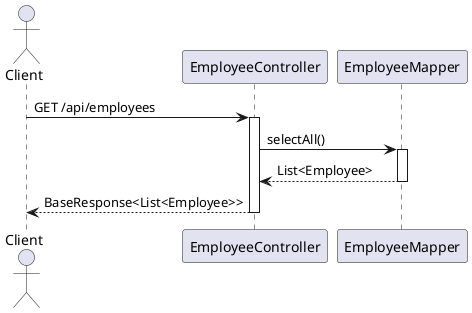 @startuml
actor Client
participant EmployeeController
participant EmployeeMapper

Client -> EmployeeController: GET /api/employees
activate EmployeeController
EmployeeController -> EmployeeMapper: selectAll()
activate EmployeeMapper
EmployeeMapper --> EmployeeController: List<Employee>
deactivate EmployeeMapper
EmployeeController --> Client: BaseResponse<List<Employee>>
deactivate EmployeeController
@enduml

